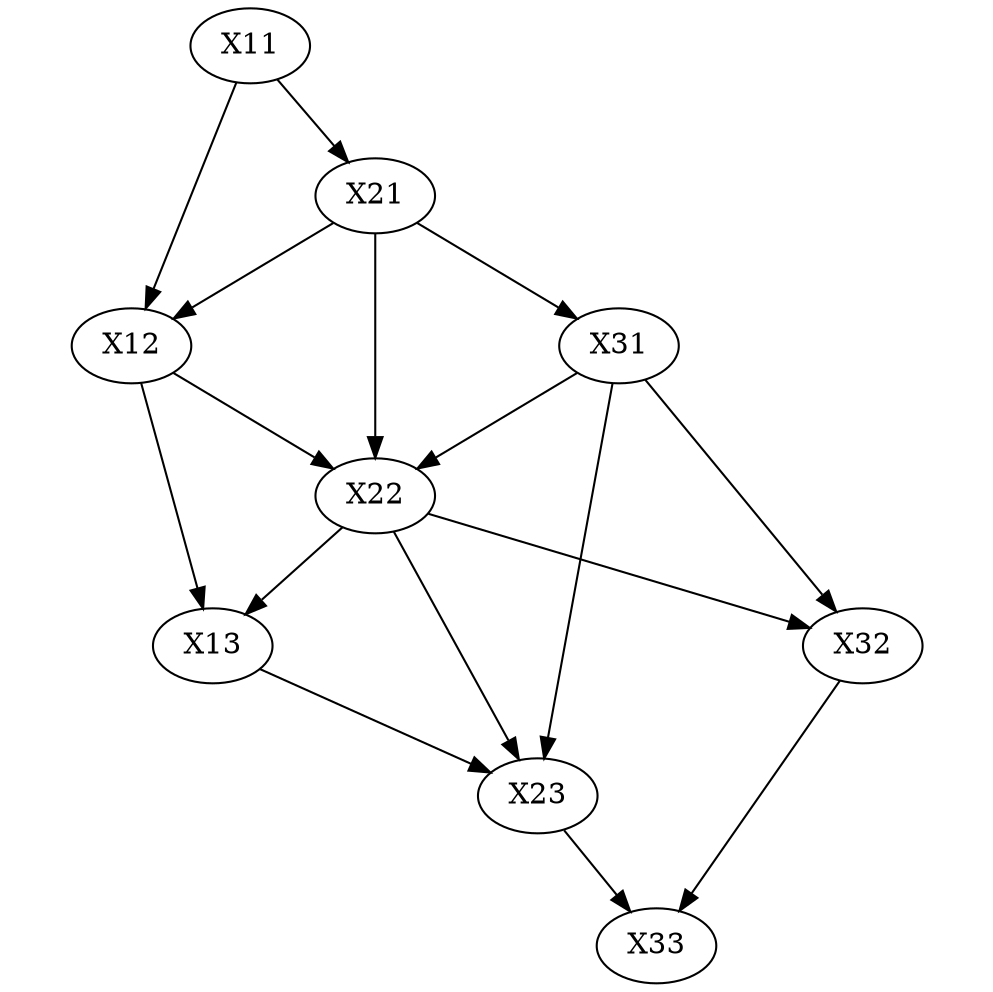 digraph {
    graph [ratio=1]
    X11 -> X12 -> X13
    X21 -> X22 -> X23
    X31 -> X32 -> X33

    X11 -> X21 -> X31
    X12 -> X22 -> X32
    X13 -> X23 -> X33

    X21 -> X12
    X31 -> X22 -> X13
    X31 -> X23
}
